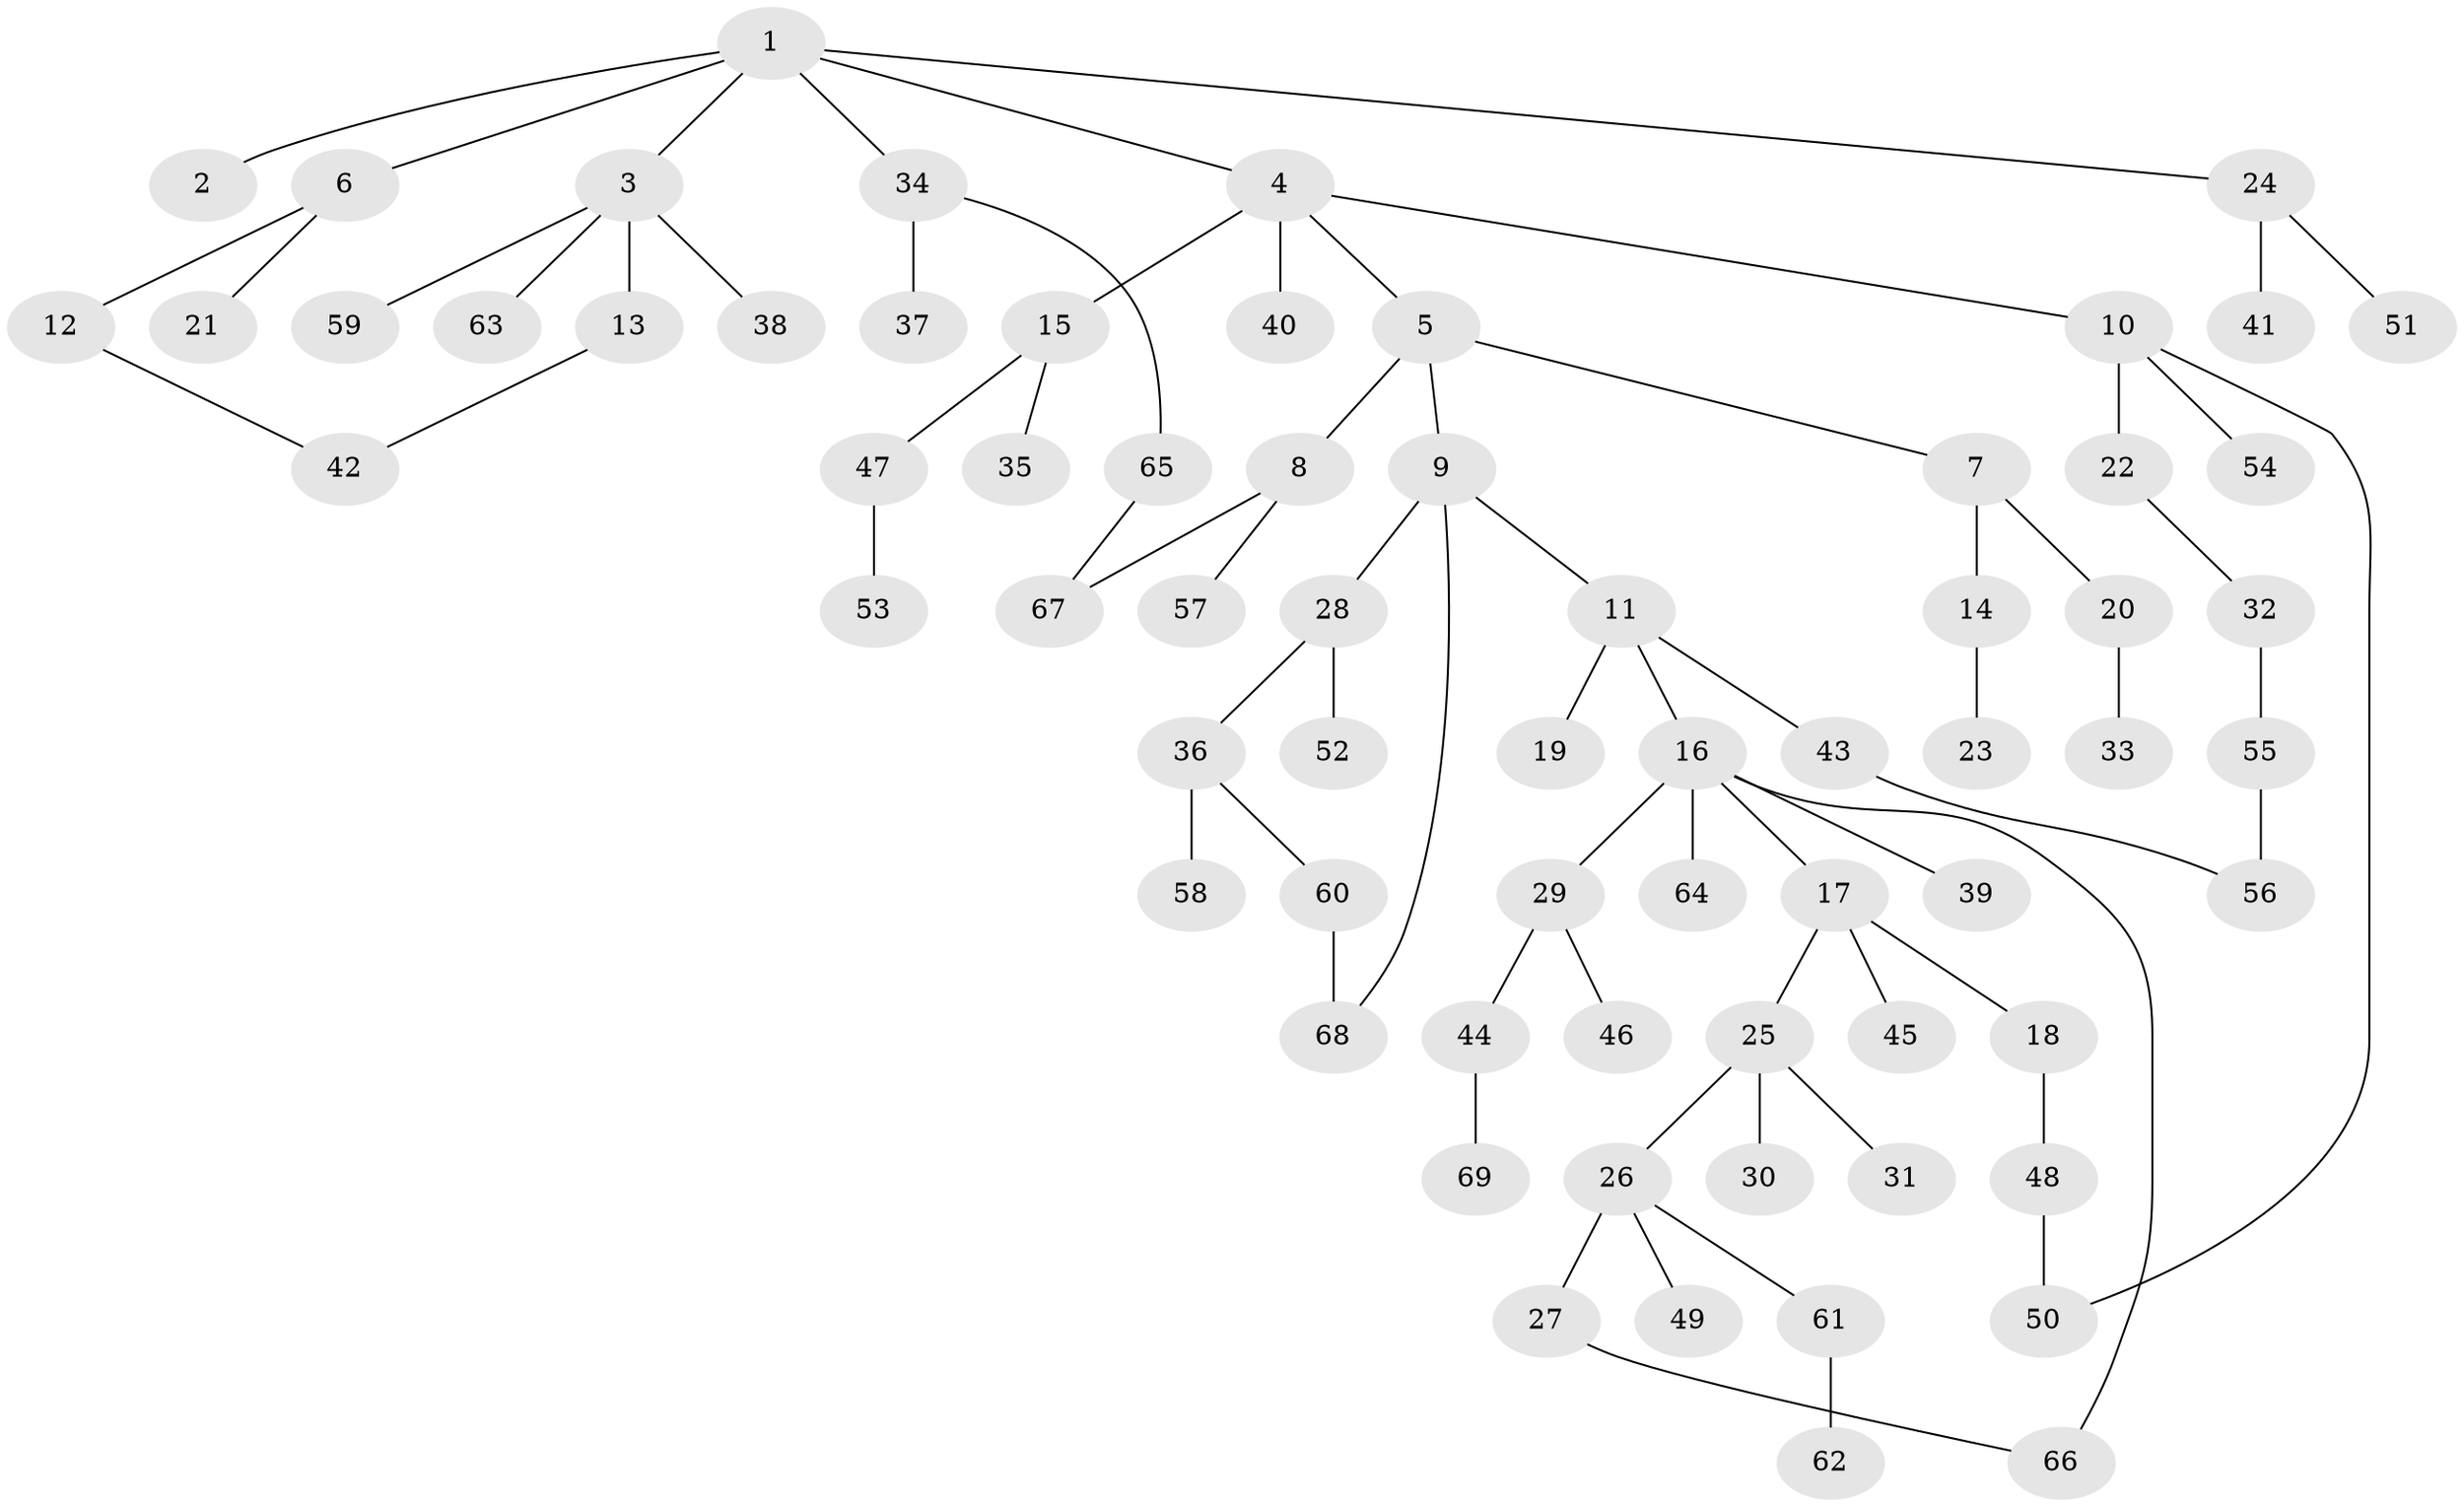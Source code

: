 // coarse degree distribution, {9: 0.02127659574468085, 1: 0.425531914893617, 4: 0.06382978723404255, 5: 0.06382978723404255, 2: 0.3191489361702128, 3: 0.0851063829787234, 6: 0.02127659574468085}
// Generated by graph-tools (version 1.1) at 2025/23/03/03/25 07:23:35]
// undirected, 69 vertices, 74 edges
graph export_dot {
graph [start="1"]
  node [color=gray90,style=filled];
  1;
  2;
  3;
  4;
  5;
  6;
  7;
  8;
  9;
  10;
  11;
  12;
  13;
  14;
  15;
  16;
  17;
  18;
  19;
  20;
  21;
  22;
  23;
  24;
  25;
  26;
  27;
  28;
  29;
  30;
  31;
  32;
  33;
  34;
  35;
  36;
  37;
  38;
  39;
  40;
  41;
  42;
  43;
  44;
  45;
  46;
  47;
  48;
  49;
  50;
  51;
  52;
  53;
  54;
  55;
  56;
  57;
  58;
  59;
  60;
  61;
  62;
  63;
  64;
  65;
  66;
  67;
  68;
  69;
  1 -- 2;
  1 -- 3;
  1 -- 4;
  1 -- 6;
  1 -- 24;
  1 -- 34;
  3 -- 13;
  3 -- 38;
  3 -- 59;
  3 -- 63;
  4 -- 5;
  4 -- 10;
  4 -- 15;
  4 -- 40;
  5 -- 7;
  5 -- 8;
  5 -- 9;
  6 -- 12;
  6 -- 21;
  7 -- 14;
  7 -- 20;
  8 -- 57;
  8 -- 67;
  9 -- 11;
  9 -- 28;
  9 -- 68;
  10 -- 22;
  10 -- 50;
  10 -- 54;
  11 -- 16;
  11 -- 19;
  11 -- 43;
  12 -- 42;
  13 -- 42;
  14 -- 23;
  15 -- 35;
  15 -- 47;
  16 -- 17;
  16 -- 29;
  16 -- 39;
  16 -- 64;
  16 -- 66;
  17 -- 18;
  17 -- 25;
  17 -- 45;
  18 -- 48;
  20 -- 33;
  22 -- 32;
  24 -- 41;
  24 -- 51;
  25 -- 26;
  25 -- 30;
  25 -- 31;
  26 -- 27;
  26 -- 49;
  26 -- 61;
  27 -- 66;
  28 -- 36;
  28 -- 52;
  29 -- 44;
  29 -- 46;
  32 -- 55;
  34 -- 37;
  34 -- 65;
  36 -- 58;
  36 -- 60;
  43 -- 56;
  44 -- 69;
  47 -- 53;
  48 -- 50;
  55 -- 56;
  60 -- 68;
  61 -- 62;
  65 -- 67;
}
